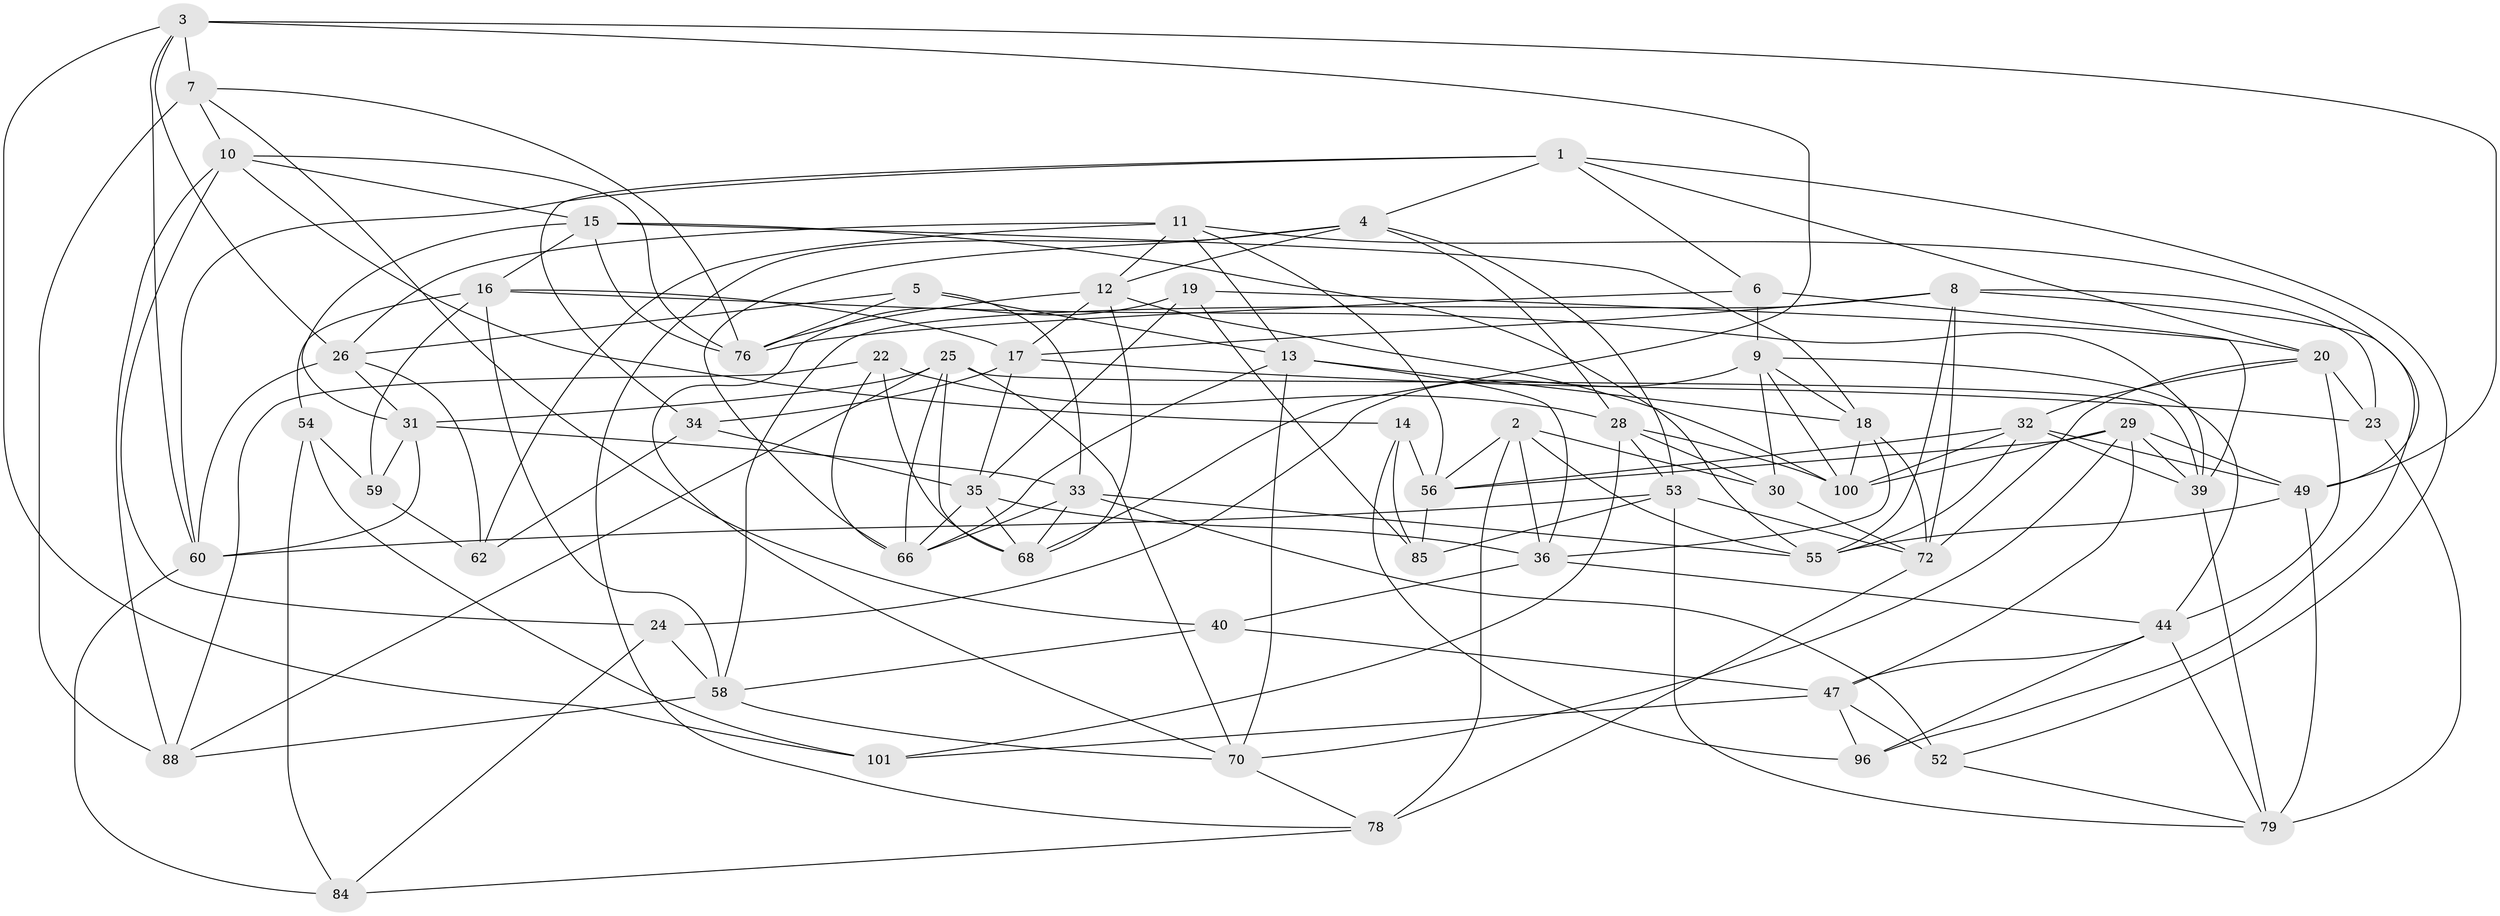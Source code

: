 // original degree distribution, {4: 1.0}
// Generated by graph-tools (version 1.1) at 2025/42/03/06/25 10:42:16]
// undirected, 61 vertices, 163 edges
graph export_dot {
graph [start="1"]
  node [color=gray90,style=filled];
  1 [super="+50"];
  2 [super="+43"];
  3 [super="+71"];
  4 [super="+77"];
  5;
  6;
  7 [super="+64"];
  8 [super="+21"];
  9 [super="+81"];
  10 [super="+65"];
  11 [super="+89"];
  12 [super="+94"];
  13 [super="+74"];
  14;
  15 [super="+98"];
  16 [super="+75"];
  17 [super="+95"];
  18 [super="+51"];
  19;
  20 [super="+46"];
  22;
  23;
  24;
  25 [super="+83"];
  26 [super="+27"];
  28 [super="+41"];
  29 [super="+37"];
  30;
  31 [super="+92"];
  32 [super="+73"];
  33 [super="+42"];
  34;
  35 [super="+38"];
  36 [super="+48"];
  39 [super="+45"];
  40;
  44 [super="+61"];
  47 [super="+87"];
  49 [super="+80"];
  52;
  53 [super="+91"];
  54;
  55 [super="+67"];
  56 [super="+57"];
  58 [super="+63"];
  59;
  60 [super="+99"];
  62;
  66 [super="+69"];
  68 [super="+104"];
  70 [super="+97"];
  72 [super="+102"];
  76 [super="+86"];
  78 [super="+82"];
  79 [super="+93"];
  84;
  85;
  88 [super="+90"];
  96;
  100 [super="+103"];
  101;
  1 -- 60;
  1 -- 52;
  1 -- 4;
  1 -- 34;
  1 -- 20;
  1 -- 6;
  2 -- 30;
  2 -- 36;
  2 -- 78 [weight=2];
  2 -- 56;
  2 -- 55;
  3 -- 26;
  3 -- 101;
  3 -- 49;
  3 -- 7;
  3 -- 68;
  3 -- 60;
  4 -- 66;
  4 -- 53;
  4 -- 12;
  4 -- 28;
  4 -- 78;
  5 -- 13;
  5 -- 76;
  5 -- 33;
  5 -- 26;
  6 -- 76;
  6 -- 39;
  6 -- 9;
  7 -- 88 [weight=2];
  7 -- 76;
  7 -- 40;
  7 -- 10;
  8 -- 96;
  8 -- 58;
  8 -- 17;
  8 -- 72;
  8 -- 23;
  8 -- 55;
  9 -- 24;
  9 -- 30;
  9 -- 18;
  9 -- 100;
  9 -- 44;
  10 -- 88;
  10 -- 14;
  10 -- 24;
  10 -- 76;
  10 -- 15;
  11 -- 49;
  11 -- 62;
  11 -- 56;
  11 -- 26;
  11 -- 12;
  11 -- 13;
  12 -- 68;
  12 -- 76;
  12 -- 17;
  12 -- 100;
  13 -- 66;
  13 -- 18;
  13 -- 36;
  13 -- 70;
  14 -- 56;
  14 -- 85;
  14 -- 96;
  15 -- 55;
  15 -- 31;
  15 -- 16;
  15 -- 18;
  15 -- 76;
  16 -- 17;
  16 -- 58;
  16 -- 59;
  16 -- 54;
  16 -- 39;
  17 -- 23;
  17 -- 35;
  17 -- 34;
  18 -- 100;
  18 -- 72;
  18 -- 36;
  19 -- 85;
  19 -- 20;
  19 -- 70;
  19 -- 35;
  20 -- 23;
  20 -- 32;
  20 -- 72;
  20 -- 44;
  22 -- 28;
  22 -- 68;
  22 -- 66;
  22 -- 88;
  23 -- 79;
  24 -- 84;
  24 -- 58;
  25 -- 88;
  25 -- 66;
  25 -- 39;
  25 -- 68;
  25 -- 31;
  25 -- 70;
  26 -- 62;
  26 -- 31;
  26 -- 60;
  28 -- 30;
  28 -- 100;
  28 -- 53;
  28 -- 101;
  29 -- 47;
  29 -- 49;
  29 -- 39;
  29 -- 100;
  29 -- 56;
  29 -- 70;
  30 -- 72;
  31 -- 60;
  31 -- 59;
  31 -- 33;
  32 -- 55;
  32 -- 49;
  32 -- 56;
  32 -- 100;
  32 -- 39;
  33 -- 55;
  33 -- 52;
  33 -- 68;
  33 -- 66;
  34 -- 62;
  34 -- 35;
  35 -- 36;
  35 -- 68;
  35 -- 66;
  36 -- 44;
  36 -- 40;
  39 -- 79;
  40 -- 47;
  40 -- 58;
  44 -- 96;
  44 -- 47;
  44 -- 79;
  47 -- 101;
  47 -- 96;
  47 -- 52;
  49 -- 55;
  49 -- 79;
  52 -- 79;
  53 -- 85;
  53 -- 72;
  53 -- 60;
  53 -- 79;
  54 -- 101;
  54 -- 84;
  54 -- 59;
  56 -- 85;
  58 -- 70;
  58 -- 88;
  59 -- 62;
  60 -- 84;
  70 -- 78;
  72 -- 78;
  78 -- 84;
}
